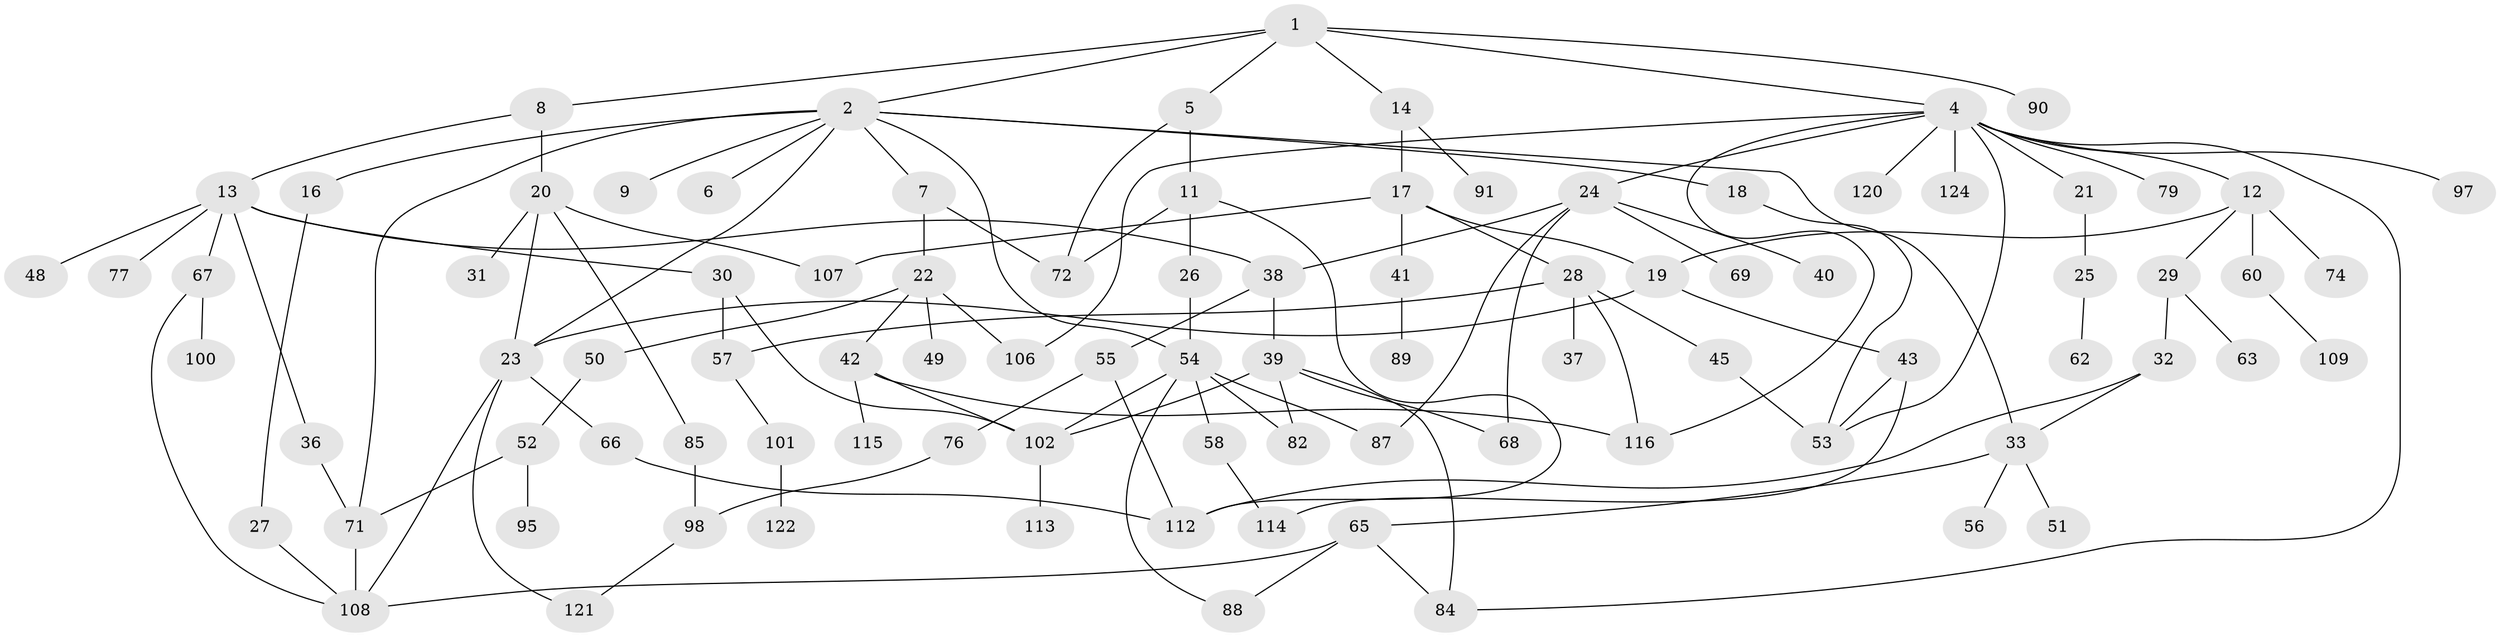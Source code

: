 // original degree distribution, {6: 0.03937007874015748, 7: 0.023622047244094488, 2: 0.2992125984251969, 3: 0.2283464566929134, 1: 0.2677165354330709, 5: 0.06299212598425197, 4: 0.07874015748031496}
// Generated by graph-tools (version 1.1) at 2025/41/03/06/25 10:41:28]
// undirected, 91 vertices, 127 edges
graph export_dot {
graph [start="1"]
  node [color=gray90,style=filled];
  1 [super="+3"];
  2 [super="+15"];
  4 [super="+10"];
  5;
  6;
  7;
  8;
  9;
  11 [super="+118"];
  12;
  13 [super="+35"];
  14 [super="+44"];
  16 [super="+75"];
  17 [super="+83"];
  18;
  19 [super="+80"];
  20 [super="+47"];
  21;
  22 [super="+34"];
  23 [super="+78"];
  24 [super="+81"];
  25 [super="+73"];
  26;
  27;
  28 [super="+123"];
  29;
  30 [super="+105"];
  31;
  32;
  33 [super="+59"];
  36 [super="+96"];
  37;
  38;
  39 [super="+94"];
  40;
  41 [super="+46"];
  42;
  43 [super="+61"];
  45;
  48;
  49;
  50;
  51 [super="+64"];
  52;
  53 [super="+93"];
  54 [super="+111"];
  55 [super="+70"];
  56;
  57 [super="+92"];
  58;
  60 [super="+110"];
  62;
  63;
  65 [super="+127"];
  66;
  67;
  68;
  69;
  71;
  72 [super="+99"];
  74 [super="+86"];
  76;
  77;
  79;
  82;
  84 [super="+103"];
  85;
  87;
  88;
  89;
  90;
  91;
  95;
  97 [super="+126"];
  98 [super="+104"];
  100;
  101;
  102 [super="+125"];
  106;
  107;
  108 [super="+117"];
  109;
  112 [super="+119"];
  113;
  114;
  115;
  116;
  120;
  121;
  122;
  124;
  1 -- 2;
  1 -- 5;
  1 -- 8;
  1 -- 14;
  1 -- 90;
  1 -- 4;
  2 -- 6;
  2 -- 7;
  2 -- 9;
  2 -- 18;
  2 -- 33;
  2 -- 16;
  2 -- 71;
  2 -- 23;
  2 -- 54;
  4 -- 21;
  4 -- 24;
  4 -- 97;
  4 -- 116;
  4 -- 124;
  4 -- 84;
  4 -- 53;
  4 -- 120;
  4 -- 106;
  4 -- 12;
  4 -- 79;
  5 -- 11;
  5 -- 72;
  7 -- 22;
  7 -- 72;
  8 -- 13;
  8 -- 20;
  11 -- 26;
  11 -- 72;
  11 -- 112;
  12 -- 19;
  12 -- 29;
  12 -- 60;
  12 -- 74;
  13 -- 30;
  13 -- 38;
  13 -- 67;
  13 -- 48;
  13 -- 77;
  13 -- 36;
  14 -- 17;
  14 -- 91;
  16 -- 27;
  17 -- 28;
  17 -- 41 [weight=2];
  17 -- 107;
  17 -- 19;
  18 -- 53;
  19 -- 43;
  19 -- 23;
  20 -- 23;
  20 -- 31;
  20 -- 85;
  20 -- 107;
  21 -- 25;
  22 -- 42;
  22 -- 49;
  22 -- 50;
  22 -- 106;
  23 -- 66;
  23 -- 121;
  23 -- 108;
  24 -- 40;
  24 -- 68;
  24 -- 69;
  24 -- 87;
  24 -- 38;
  25 -- 62;
  26 -- 54;
  27 -- 108;
  28 -- 37;
  28 -- 45;
  28 -- 57;
  28 -- 116;
  29 -- 32;
  29 -- 63;
  30 -- 102;
  30 -- 57;
  32 -- 112;
  32 -- 33;
  33 -- 51;
  33 -- 56;
  33 -- 65;
  36 -- 71;
  38 -- 39;
  38 -- 55;
  39 -- 82;
  39 -- 68;
  39 -- 102;
  39 -- 84;
  41 -- 89;
  42 -- 115;
  42 -- 116;
  42 -- 102;
  43 -- 114;
  43 -- 53;
  45 -- 53;
  50 -- 52;
  52 -- 95;
  52 -- 71;
  54 -- 58;
  54 -- 88;
  54 -- 102;
  54 -- 82;
  54 -- 87;
  55 -- 112;
  55 -- 76;
  57 -- 101;
  58 -- 114;
  60 -- 109;
  65 -- 84;
  65 -- 88;
  65 -- 108;
  66 -- 112;
  67 -- 100;
  67 -- 108;
  71 -- 108;
  76 -- 98;
  85 -- 98;
  98 -- 121;
  101 -- 122;
  102 -- 113;
}
